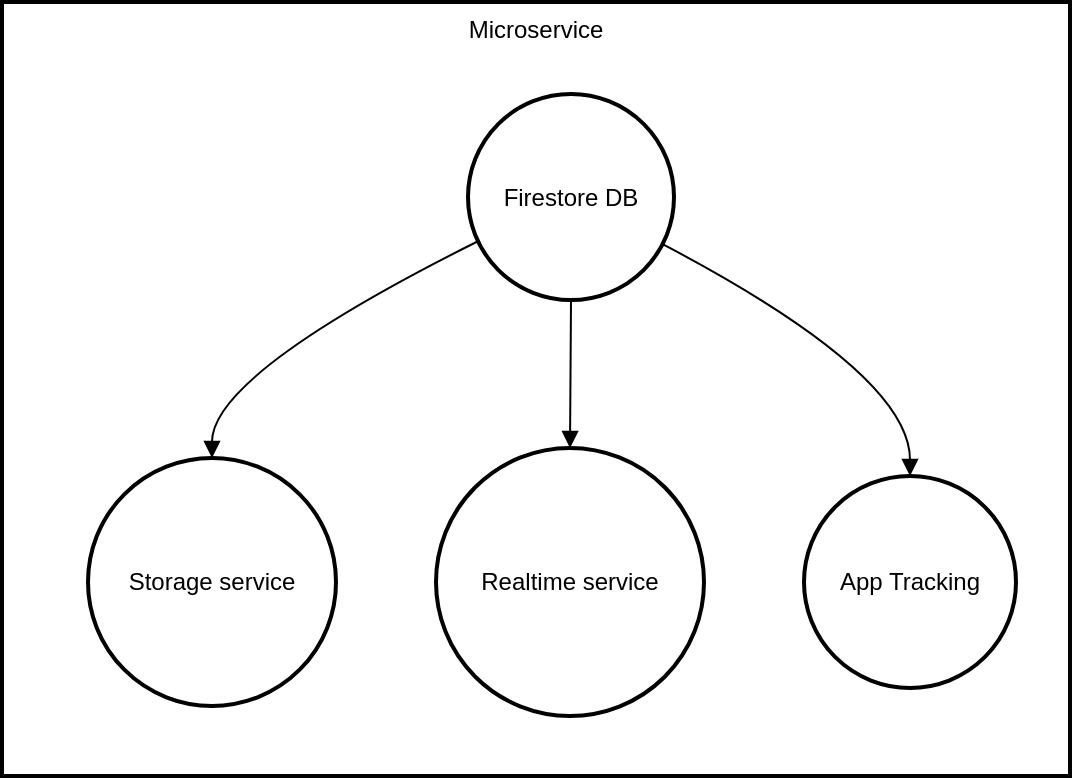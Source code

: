 <mxfile version="26.0.14">
  <diagram name="Trang-1" id="h5aJ2O5h1-q6zn7kprRn">
    <mxGraphModel>
      <root>
        <mxCell id="0" />
        <mxCell id="1" parent="0" />
        <mxCell id="2" value="Microservice" style="whiteSpace=wrap;strokeWidth=2;verticalAlign=top;" vertex="1" parent="1">
          <mxGeometry x="8" y="8" width="534" height="387" as="geometry" />
        </mxCell>
        <mxCell id="3" value="Firestore DB" style="ellipse;aspect=fixed;strokeWidth=2;whiteSpace=wrap;" vertex="1" parent="2">
          <mxGeometry x="233" y="46" width="103" height="103" as="geometry" />
        </mxCell>
        <mxCell id="4" value="Storage service" style="ellipse;aspect=fixed;strokeWidth=2;whiteSpace=wrap;" vertex="1" parent="2">
          <mxGeometry x="43" y="228" width="124" height="124" as="geometry" />
        </mxCell>
        <mxCell id="5" value="Realtime service" style="ellipse;aspect=fixed;strokeWidth=2;whiteSpace=wrap;" vertex="1" parent="2">
          <mxGeometry x="217" y="223" width="134" height="134" as="geometry" />
        </mxCell>
        <mxCell id="6" value="App Tracking" style="ellipse;aspect=fixed;strokeWidth=2;whiteSpace=wrap;" vertex="1" parent="2">
          <mxGeometry x="401" y="237" width="106" height="106" as="geometry" />
        </mxCell>
        <mxCell id="7" value="" style="curved=1;startArrow=none;endArrow=block;exitX=0;exitY=0.74;entryX=0.5;entryY=0;" edge="1" parent="2" source="3" target="4">
          <mxGeometry relative="1" as="geometry">
            <Array as="points">
              <mxPoint x="105" y="186" />
            </Array>
          </mxGeometry>
        </mxCell>
        <mxCell id="8" value="" style="curved=1;startArrow=none;endArrow=block;exitX=0.5;exitY=0.99;entryX=0.5;entryY=0;" edge="1" parent="2" source="3" target="5">
          <mxGeometry relative="1" as="geometry">
            <Array as="points" />
          </mxGeometry>
        </mxCell>
        <mxCell id="9" value="" style="curved=1;startArrow=none;endArrow=block;exitX=1;exitY=0.76;entryX=0.5;entryY=0;" edge="1" parent="2" source="3" target="6">
          <mxGeometry relative="1" as="geometry">
            <Array as="points">
              <mxPoint x="454" y="186" />
            </Array>
          </mxGeometry>
        </mxCell>
      </root>
    </mxGraphModel>
  </diagram>
</mxfile>
